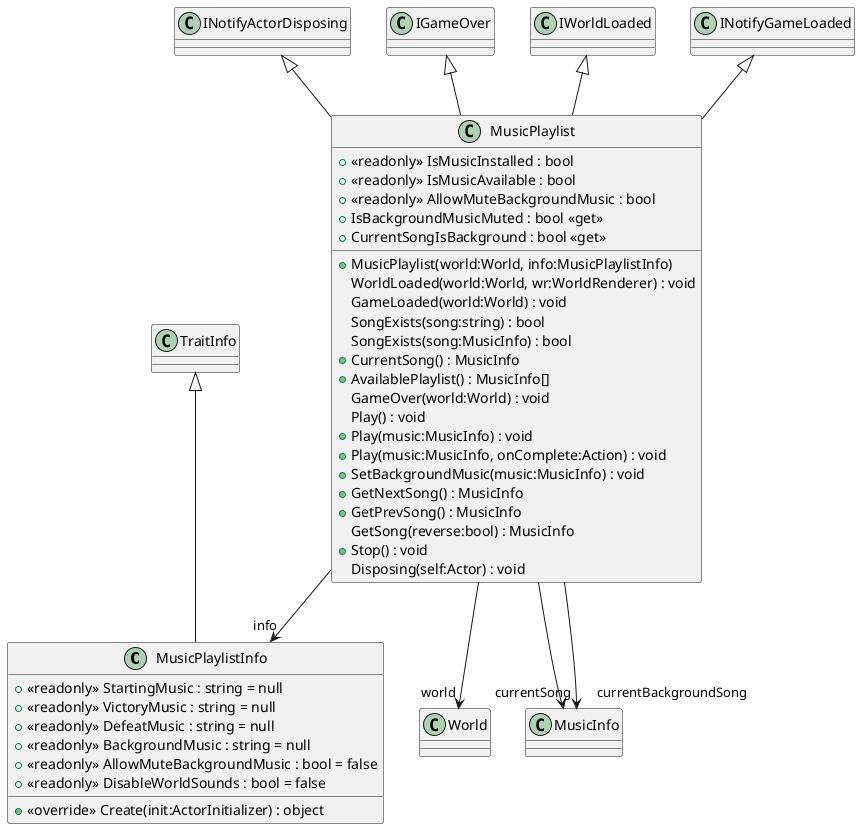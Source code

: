 @startuml
class MusicPlaylistInfo {
    + <<readonly>> StartingMusic : string = null
    + <<readonly>> VictoryMusic : string = null
    + <<readonly>> DefeatMusic : string = null
    + <<readonly>> BackgroundMusic : string = null
    + <<readonly>> AllowMuteBackgroundMusic : bool = false
    + <<readonly>> DisableWorldSounds : bool = false
    + <<override>> Create(init:ActorInitializer) : object
}
class MusicPlaylist {
    + <<readonly>> IsMusicInstalled : bool
    + <<readonly>> IsMusicAvailable : bool
    + <<readonly>> AllowMuteBackgroundMusic : bool
    + IsBackgroundMusicMuted : bool <<get>>
    + CurrentSongIsBackground : bool <<get>>
    + MusicPlaylist(world:World, info:MusicPlaylistInfo)
    WorldLoaded(world:World, wr:WorldRenderer) : void
    GameLoaded(world:World) : void
    SongExists(song:string) : bool
    SongExists(song:MusicInfo) : bool
    + CurrentSong() : MusicInfo
    + AvailablePlaylist() : MusicInfo[]
    GameOver(world:World) : void
    Play() : void
    + Play(music:MusicInfo) : void
    + Play(music:MusicInfo, onComplete:Action) : void
    + SetBackgroundMusic(music:MusicInfo) : void
    + GetNextSong() : MusicInfo
    + GetPrevSong() : MusicInfo
    GetSong(reverse:bool) : MusicInfo
    + Stop() : void
    Disposing(self:Actor) : void
}
TraitInfo <|-- MusicPlaylistInfo
INotifyActorDisposing <|-- MusicPlaylist
IGameOver <|-- MusicPlaylist
IWorldLoaded <|-- MusicPlaylist
INotifyGameLoaded <|-- MusicPlaylist
MusicPlaylist --> "info" MusicPlaylistInfo
MusicPlaylist --> "world" World
MusicPlaylist --> "currentSong" MusicInfo
MusicPlaylist --> "currentBackgroundSong" MusicInfo
@enduml
